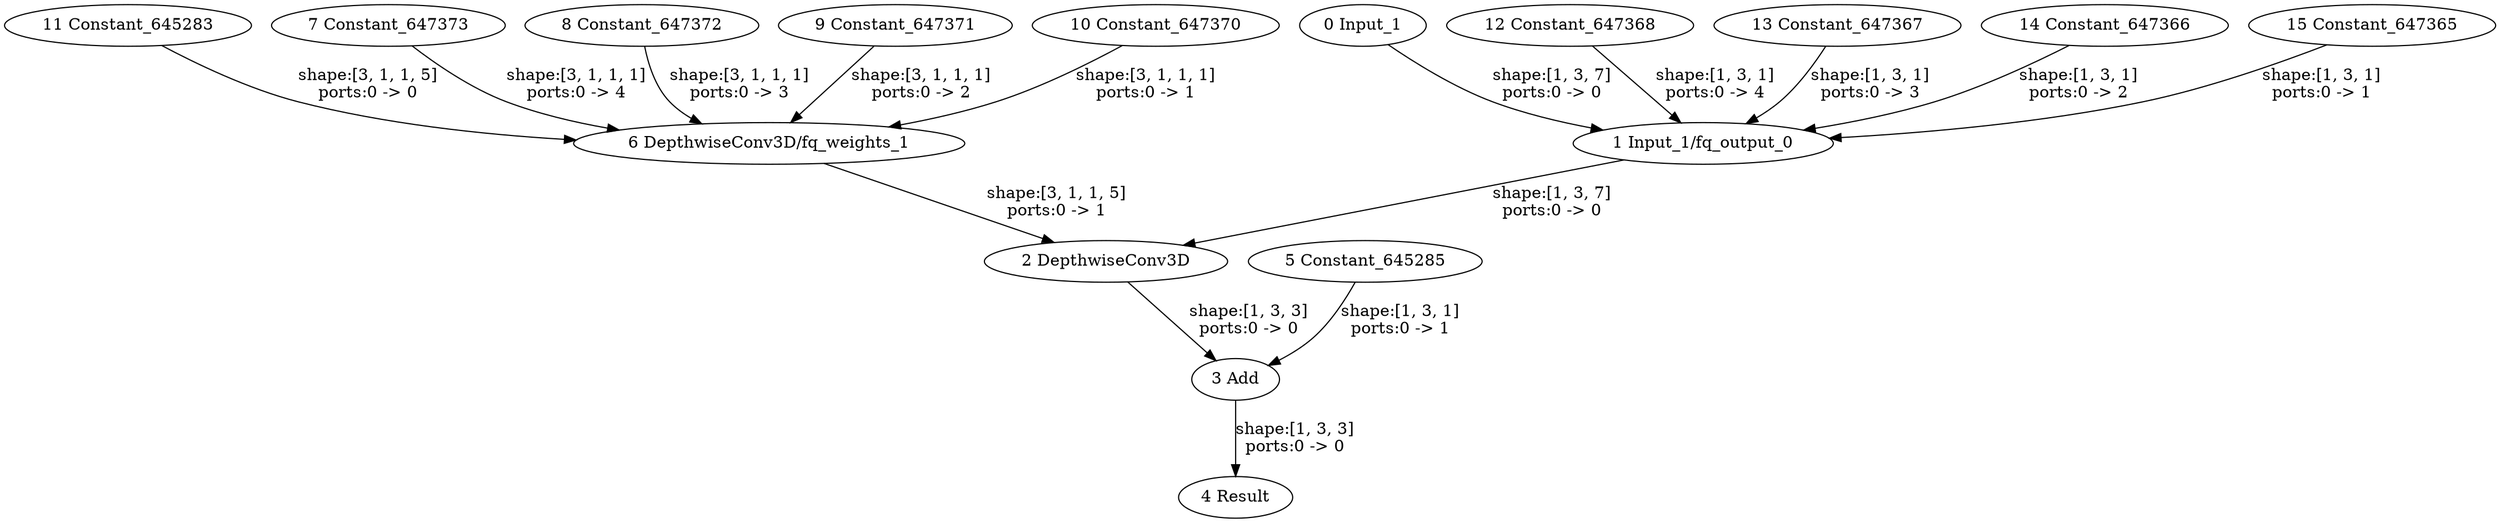 strict digraph  {
"0 Input_1" [id=0, type=Parameter];
"1 Input_1/fq_output_0" [id=1, type=FakeQuantize];
"2 DepthwiseConv3D" [id=2, type=GroupConvolution];
"3 Add" [id=3, type=Add];
"4 Result" [id=4, type=Result];
"5 Constant_645285" [id=5, type=Constant];
"6 DepthwiseConv3D/fq_weights_1" [id=6, type=FakeQuantize];
"7 Constant_647373" [id=7, type=Constant];
"8 Constant_647372" [id=8, type=Constant];
"9 Constant_647371" [id=9, type=Constant];
"10 Constant_647370" [id=10, type=Constant];
"11 Constant_645283" [id=11, type=Constant];
"12 Constant_647368" [id=12, type=Constant];
"13 Constant_647367" [id=13, type=Constant];
"14 Constant_647366" [id=14, type=Constant];
"15 Constant_647365" [id=15, type=Constant];
"0 Input_1" -> "1 Input_1/fq_output_0"  [label="shape:[1, 3, 7]\nports:0 -> 0", style=solid];
"1 Input_1/fq_output_0" -> "2 DepthwiseConv3D"  [label="shape:[1, 3, 7]\nports:0 -> 0", style=solid];
"2 DepthwiseConv3D" -> "3 Add"  [label="shape:[1, 3, 3]\nports:0 -> 0", style=solid];
"3 Add" -> "4 Result"  [label="shape:[1, 3, 3]\nports:0 -> 0", style=solid];
"5 Constant_645285" -> "3 Add"  [label="shape:[1, 3, 1]\nports:0 -> 1", style=solid];
"6 DepthwiseConv3D/fq_weights_1" -> "2 DepthwiseConv3D"  [label="shape:[3, 1, 1, 5]\nports:0 -> 1", style=solid];
"7 Constant_647373" -> "6 DepthwiseConv3D/fq_weights_1"  [label="shape:[3, 1, 1, 1]\nports:0 -> 4", style=solid];
"8 Constant_647372" -> "6 DepthwiseConv3D/fq_weights_1"  [label="shape:[3, 1, 1, 1]\nports:0 -> 3", style=solid];
"9 Constant_647371" -> "6 DepthwiseConv3D/fq_weights_1"  [label="shape:[3, 1, 1, 1]\nports:0 -> 2", style=solid];
"10 Constant_647370" -> "6 DepthwiseConv3D/fq_weights_1"  [label="shape:[3, 1, 1, 1]\nports:0 -> 1", style=solid];
"11 Constant_645283" -> "6 DepthwiseConv3D/fq_weights_1"  [label="shape:[3, 1, 1, 5]\nports:0 -> 0", style=solid];
"12 Constant_647368" -> "1 Input_1/fq_output_0"  [label="shape:[1, 3, 1]\nports:0 -> 4", style=solid];
"13 Constant_647367" -> "1 Input_1/fq_output_0"  [label="shape:[1, 3, 1]\nports:0 -> 3", style=solid];
"14 Constant_647366" -> "1 Input_1/fq_output_0"  [label="shape:[1, 3, 1]\nports:0 -> 2", style=solid];
"15 Constant_647365" -> "1 Input_1/fq_output_0"  [label="shape:[1, 3, 1]\nports:0 -> 1", style=solid];
}
